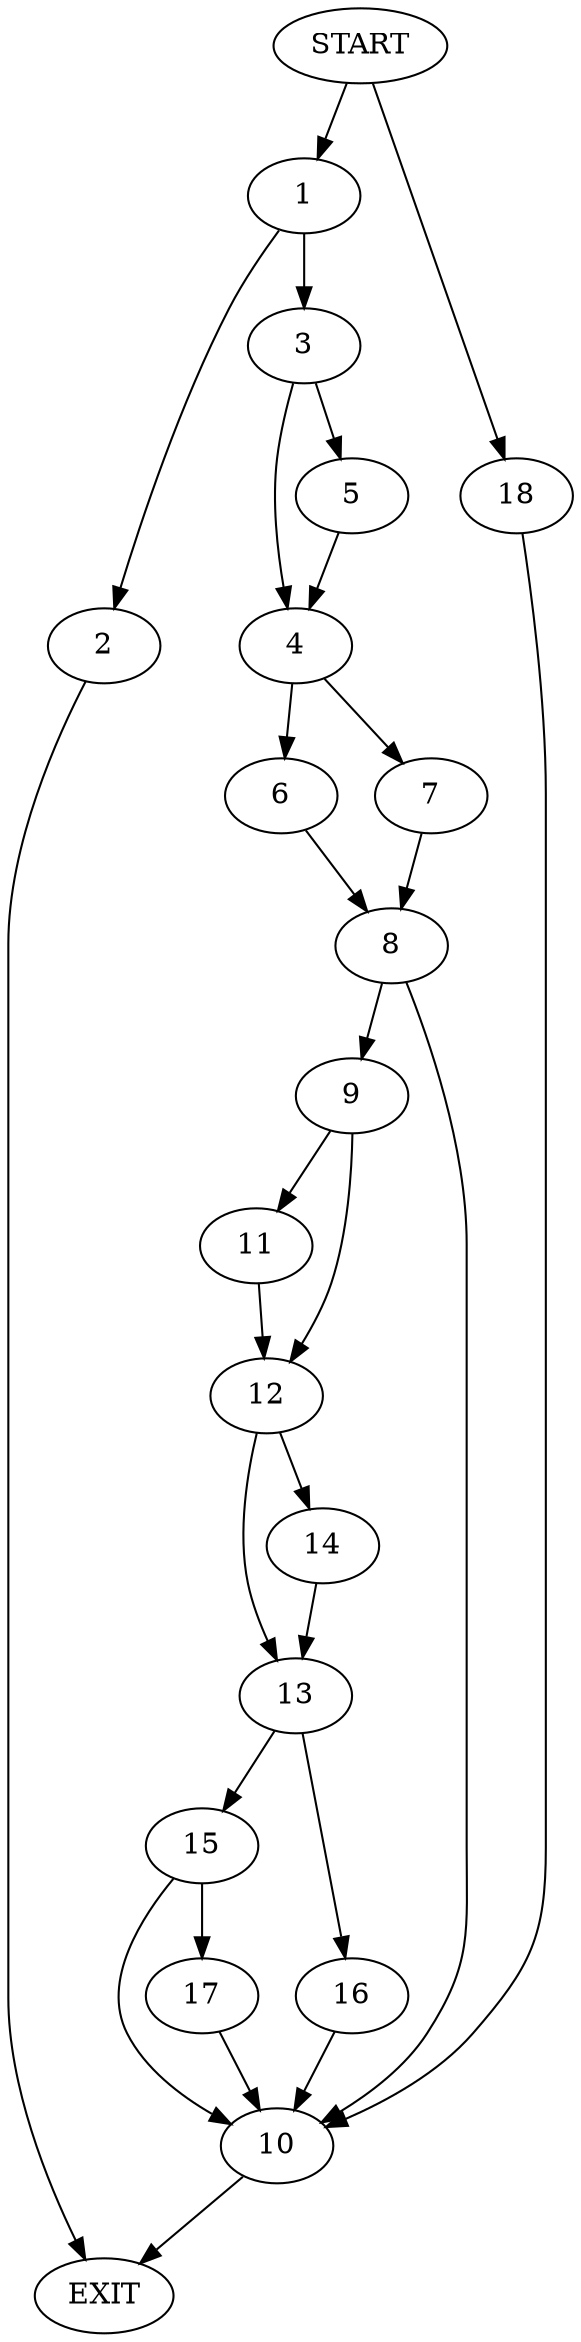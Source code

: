 digraph {
0 [label="START"]
19 [label="EXIT"]
0 -> 1
1 -> 2
1 -> 3
3 -> 4
3 -> 5
2 -> 19
4 -> 6
4 -> 7
5 -> 4
6 -> 8
7 -> 8
8 -> 9
8 -> 10
9 -> 11
9 -> 12
10 -> 19
11 -> 12
12 -> 13
12 -> 14
13 -> 15
13 -> 16
14 -> 13
16 -> 10
15 -> 10
15 -> 17
0 -> 18
18 -> 10
17 -> 10
}
